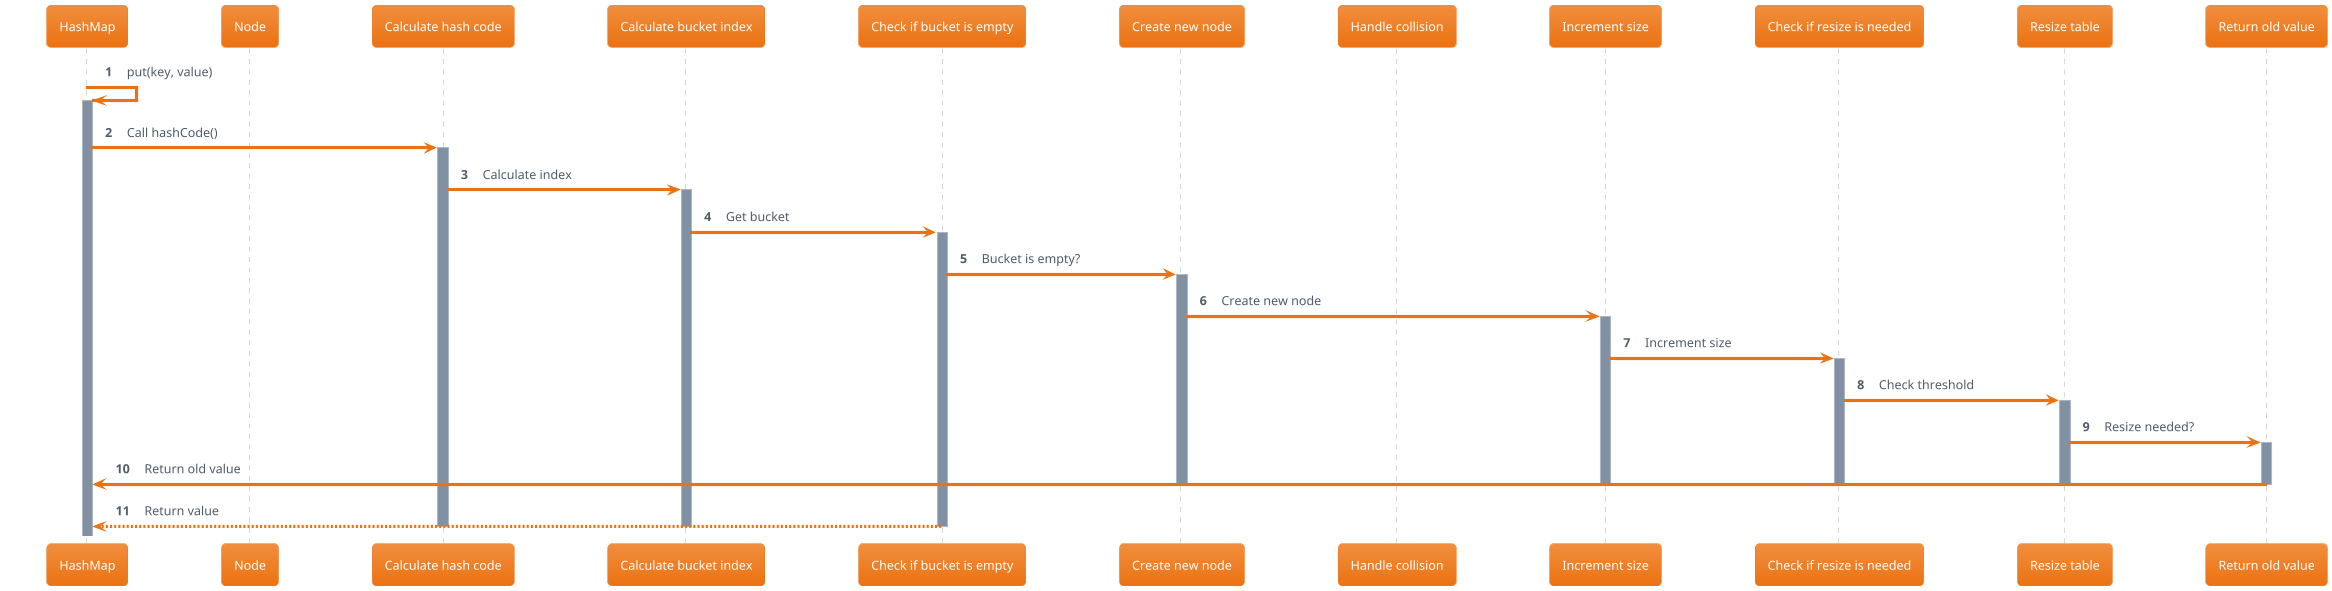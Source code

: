 @startuml

!theme aws-orange

autonumber

participant HashMap
participant Node
participant "Calculate hash code" as step1
participant "Calculate bucket index" as step2
participant "Check if bucket is empty" as step3
participant "Create new node" as step4a
participant "Handle collision" as step4b
participant "Increment size" as step5
participant "Check if resize is needed" as step6
participant "Resize table" as step7
participant "Return old value" as step8

HashMap -> HashMap: put(key, value)
activate HashMap

HashMap -> step1: Call hashCode()
activate step1
step1 -> step2: Calculate index
activate step2
step2 -> step3: Get bucket
activate step3
step3 -> step4a: Bucket is empty?
activate step4a
step4a -> step5: Create new node
activate step5
step5 -> step6: Increment size
activate step6
step6 -> step7: Check threshold
activate step7
step7 -> step8: Resize needed?
activate step8
step8 -> HashMap: Return old value
deactivate step8
deactivate step7
deactivate step6
deactivate step5
deactivate step4a
step3 --> HashMap: Return value
deactivate step3
deactivate step2
deactivate step1
@enduml
